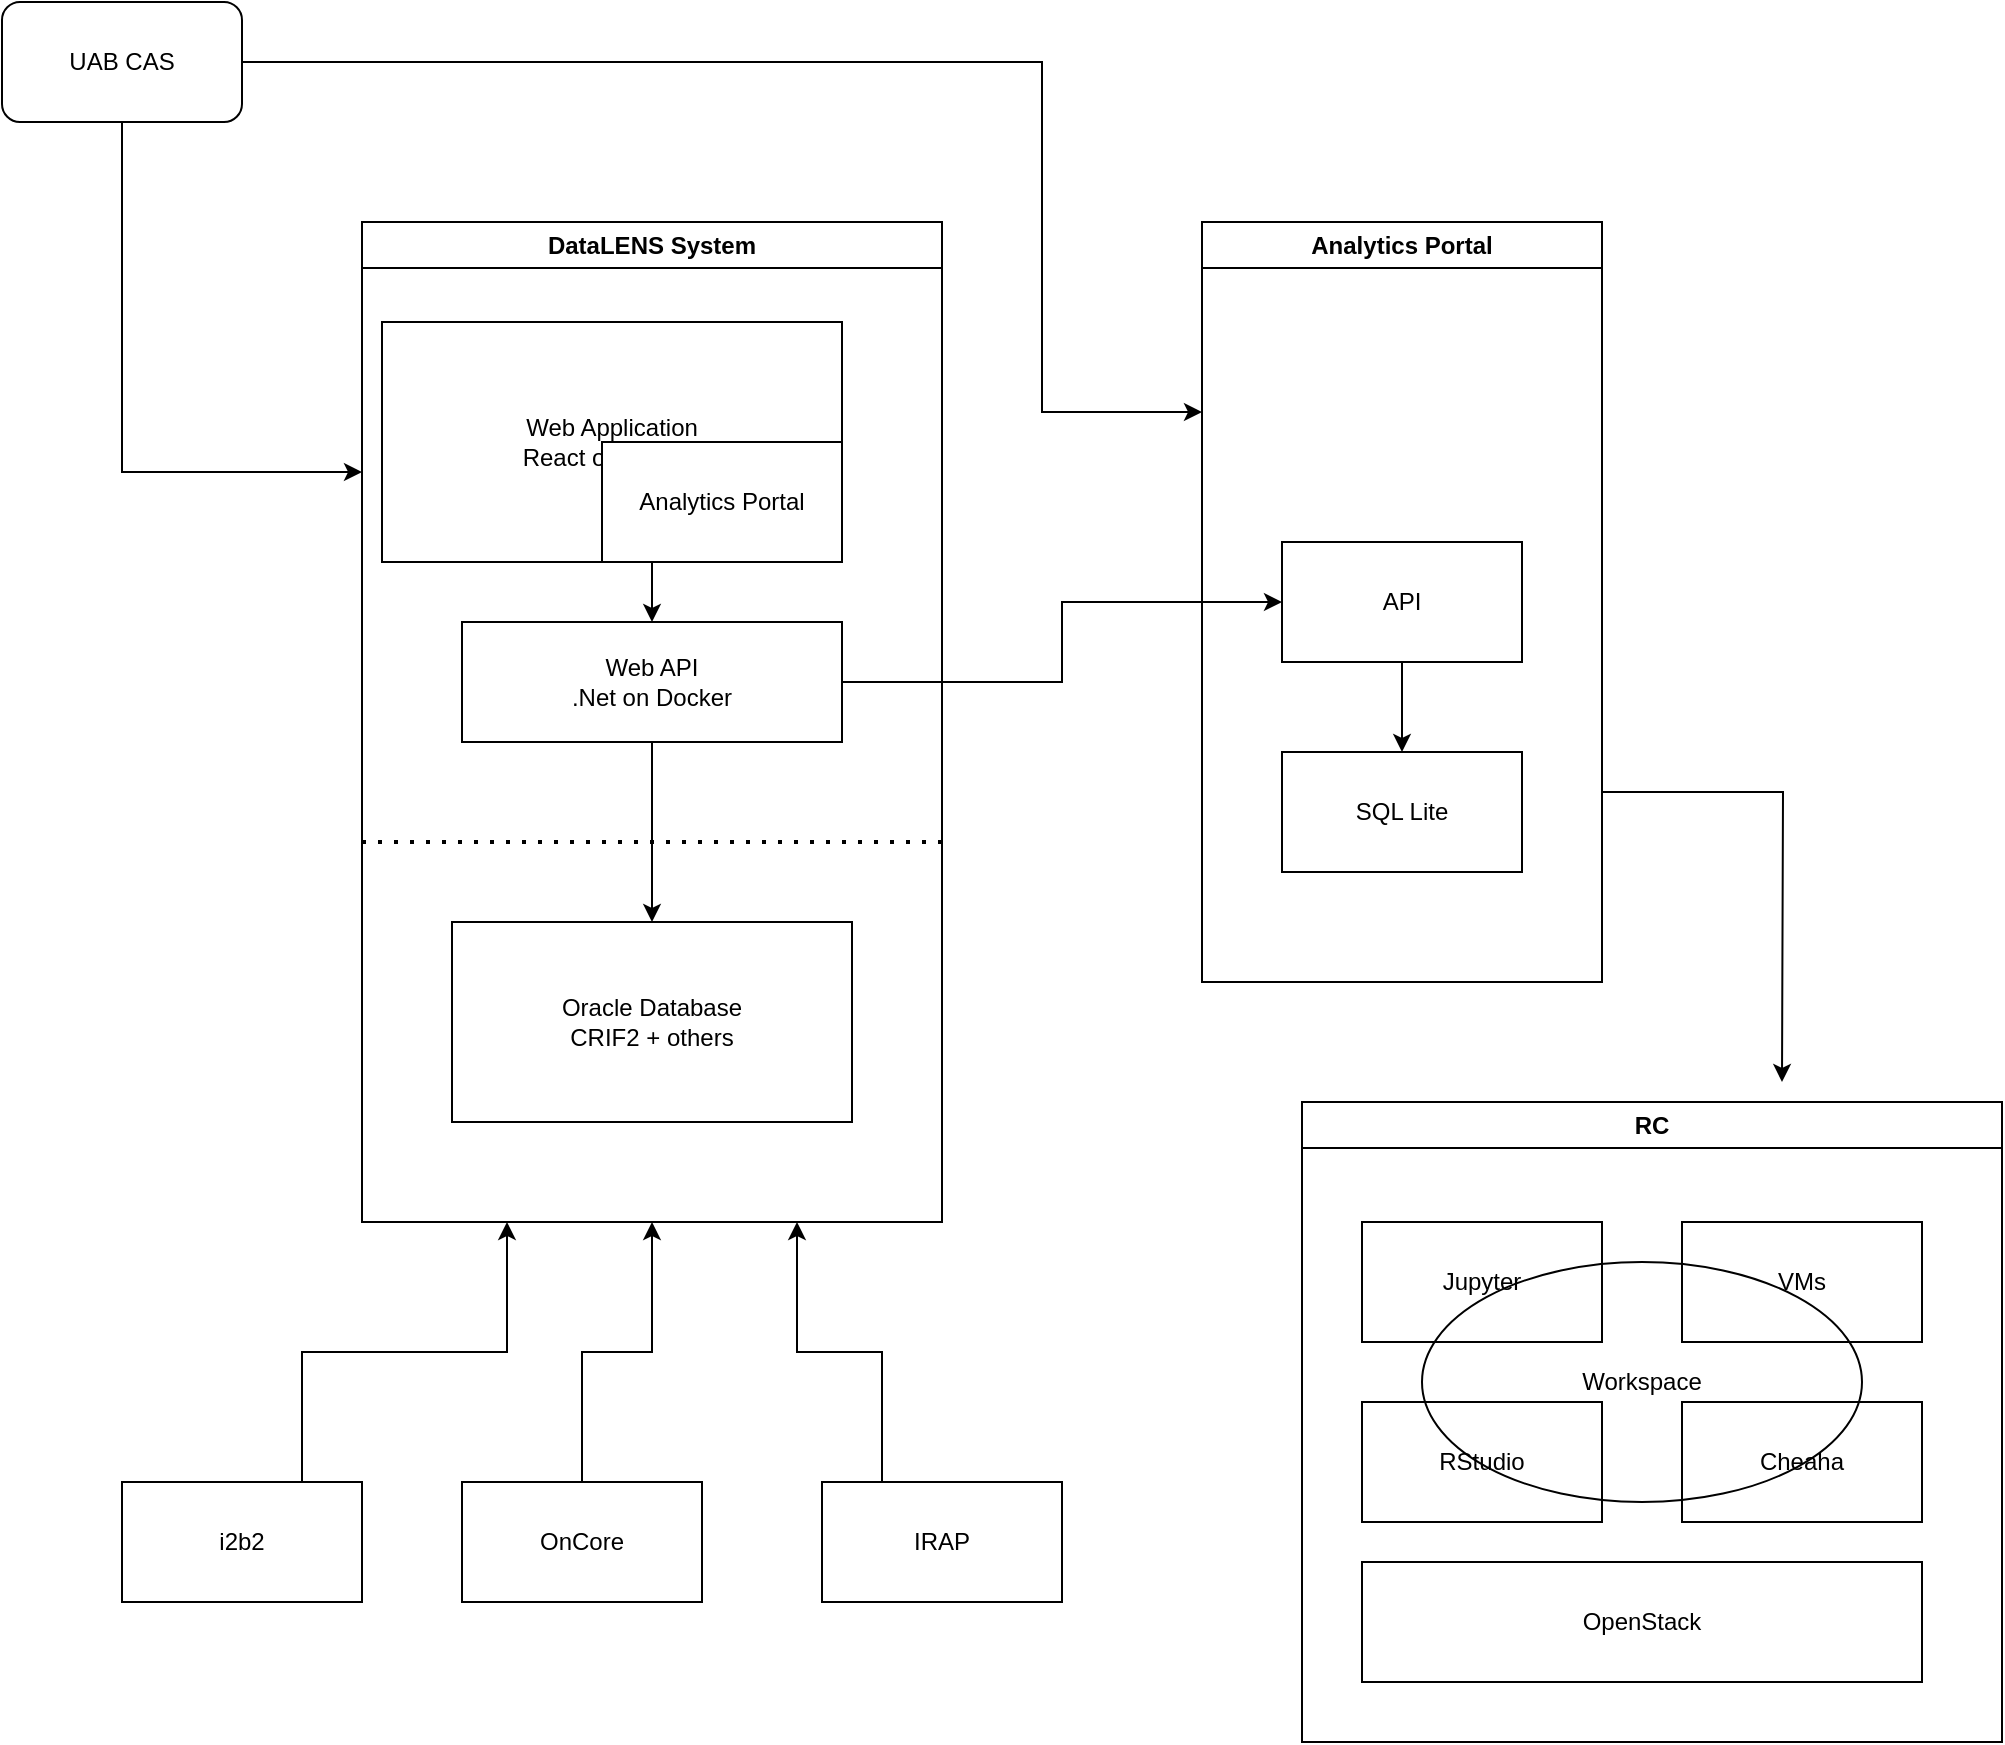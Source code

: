 <mxfile version="22.1.21" type="github">
  <diagram name="Page-1" id="1imymhKwiU-BYw1UDBBa">
    <mxGraphModel dx="1242" dy="1018" grid="1" gridSize="10" guides="1" tooltips="1" connect="1" arrows="1" fold="1" page="1" pageScale="1" pageWidth="1100" pageHeight="850" math="0" shadow="0">
      <root>
        <mxCell id="0" />
        <mxCell id="1" parent="0" />
        <mxCell id="TU9w0p98xSYJ5imqkgNV-8" style="edgeStyle=orthogonalEdgeStyle;rounded=0;orthogonalLoop=1;jettySize=auto;html=1;exitX=0.5;exitY=1;exitDx=0;exitDy=0;entryX=0;entryY=0.25;entryDx=0;entryDy=0;" parent="1" source="TU9w0p98xSYJ5imqkgNV-7" target="TU9w0p98xSYJ5imqkgNV-2" edge="1">
          <mxGeometry relative="1" as="geometry" />
        </mxCell>
        <mxCell id="TU9w0p98xSYJ5imqkgNV-23" style="edgeStyle=orthogonalEdgeStyle;rounded=0;orthogonalLoop=1;jettySize=auto;html=1;exitX=1;exitY=0.5;exitDx=0;exitDy=0;entryX=0;entryY=0.25;entryDx=0;entryDy=0;" parent="1" source="TU9w0p98xSYJ5imqkgNV-7" target="TU9w0p98xSYJ5imqkgNV-18" edge="1">
          <mxGeometry relative="1" as="geometry">
            <Array as="points">
              <mxPoint x="590" y="50" />
              <mxPoint x="590" y="225" />
            </Array>
          </mxGeometry>
        </mxCell>
        <mxCell id="TU9w0p98xSYJ5imqkgNV-7" value="UAB CAS" style="rounded=1;whiteSpace=wrap;html=1;" parent="1" vertex="1">
          <mxGeometry x="70" y="20" width="120" height="60" as="geometry" />
        </mxCell>
        <mxCell id="TU9w0p98xSYJ5imqkgNV-10" value="" style="group" parent="1" vertex="1" connectable="0">
          <mxGeometry x="250" y="130" width="290" height="500" as="geometry" />
        </mxCell>
        <mxCell id="TU9w0p98xSYJ5imqkgNV-2" value="DataLENS System" style="swimlane;whiteSpace=wrap;html=1;" parent="TU9w0p98xSYJ5imqkgNV-10" vertex="1">
          <mxGeometry width="290" height="500" as="geometry" />
        </mxCell>
        <mxCell id="TU9w0p98xSYJ5imqkgNV-5" style="edgeStyle=orthogonalEdgeStyle;rounded=0;orthogonalLoop=1;jettySize=auto;html=1;exitX=0.5;exitY=1;exitDx=0;exitDy=0;entryX=0.5;entryY=0;entryDx=0;entryDy=0;" parent="TU9w0p98xSYJ5imqkgNV-2" source="TU9w0p98xSYJ5imqkgNV-1" target="TU9w0p98xSYJ5imqkgNV-3" edge="1">
          <mxGeometry relative="1" as="geometry" />
        </mxCell>
        <mxCell id="TU9w0p98xSYJ5imqkgNV-1" value="Web Application&lt;br&gt;React on Docker" style="rounded=0;whiteSpace=wrap;html=1;" parent="TU9w0p98xSYJ5imqkgNV-2" vertex="1">
          <mxGeometry x="10" y="50" width="230" height="120" as="geometry" />
        </mxCell>
        <mxCell id="TU9w0p98xSYJ5imqkgNV-6" style="edgeStyle=orthogonalEdgeStyle;rounded=0;orthogonalLoop=1;jettySize=auto;html=1;exitX=0.5;exitY=1;exitDx=0;exitDy=0;entryX=0.5;entryY=0;entryDx=0;entryDy=0;" parent="TU9w0p98xSYJ5imqkgNV-2" source="TU9w0p98xSYJ5imqkgNV-3" target="TU9w0p98xSYJ5imqkgNV-4" edge="1">
          <mxGeometry relative="1" as="geometry" />
        </mxCell>
        <mxCell id="TU9w0p98xSYJ5imqkgNV-3" value="Web API&lt;br&gt;.Net on Docker" style="rounded=0;whiteSpace=wrap;html=1;" parent="TU9w0p98xSYJ5imqkgNV-2" vertex="1">
          <mxGeometry x="50" y="200" width="190" height="60" as="geometry" />
        </mxCell>
        <mxCell id="TU9w0p98xSYJ5imqkgNV-4" value="Oracle Database&lt;br&gt;CRIF2 + others" style="rounded=0;whiteSpace=wrap;html=1;" parent="TU9w0p98xSYJ5imqkgNV-2" vertex="1">
          <mxGeometry x="45" y="350" width="200" height="100" as="geometry" />
        </mxCell>
        <mxCell id="TU9w0p98xSYJ5imqkgNV-33" value="Analytics Portal" style="rounded=0;whiteSpace=wrap;html=1;" parent="TU9w0p98xSYJ5imqkgNV-2" vertex="1">
          <mxGeometry x="120" y="110" width="120" height="60" as="geometry" />
        </mxCell>
        <mxCell id="TU9w0p98xSYJ5imqkgNV-9" value="" style="endArrow=none;dashed=1;html=1;dashPattern=1 3;strokeWidth=2;rounded=0;" parent="TU9w0p98xSYJ5imqkgNV-10" edge="1">
          <mxGeometry width="50" height="50" relative="1" as="geometry">
            <mxPoint y="310" as="sourcePoint" />
            <mxPoint x="290" y="310" as="targetPoint" />
          </mxGeometry>
        </mxCell>
        <mxCell id="TU9w0p98xSYJ5imqkgNV-14" style="edgeStyle=orthogonalEdgeStyle;rounded=0;orthogonalLoop=1;jettySize=auto;html=1;exitX=0.75;exitY=0;exitDx=0;exitDy=0;entryX=0.25;entryY=1;entryDx=0;entryDy=0;" parent="1" source="TU9w0p98xSYJ5imqkgNV-11" target="TU9w0p98xSYJ5imqkgNV-2" edge="1">
          <mxGeometry relative="1" as="geometry" />
        </mxCell>
        <mxCell id="TU9w0p98xSYJ5imqkgNV-11" value="i2b2" style="rounded=0;whiteSpace=wrap;html=1;" parent="1" vertex="1">
          <mxGeometry x="130" y="760" width="120" height="60" as="geometry" />
        </mxCell>
        <mxCell id="TU9w0p98xSYJ5imqkgNV-15" style="edgeStyle=orthogonalEdgeStyle;rounded=0;orthogonalLoop=1;jettySize=auto;html=1;exitX=0.5;exitY=0;exitDx=0;exitDy=0;entryX=0.5;entryY=1;entryDx=0;entryDy=0;" parent="1" source="TU9w0p98xSYJ5imqkgNV-12" target="TU9w0p98xSYJ5imqkgNV-2" edge="1">
          <mxGeometry relative="1" as="geometry" />
        </mxCell>
        <mxCell id="TU9w0p98xSYJ5imqkgNV-12" value="OnCore" style="rounded=0;whiteSpace=wrap;html=1;" parent="1" vertex="1">
          <mxGeometry x="300" y="760" width="120" height="60" as="geometry" />
        </mxCell>
        <mxCell id="TU9w0p98xSYJ5imqkgNV-16" style="edgeStyle=orthogonalEdgeStyle;rounded=0;orthogonalLoop=1;jettySize=auto;html=1;exitX=0.25;exitY=0;exitDx=0;exitDy=0;entryX=0.75;entryY=1;entryDx=0;entryDy=0;" parent="1" source="TU9w0p98xSYJ5imqkgNV-13" target="TU9w0p98xSYJ5imqkgNV-2" edge="1">
          <mxGeometry relative="1" as="geometry" />
        </mxCell>
        <mxCell id="TU9w0p98xSYJ5imqkgNV-13" value="IRAP" style="rounded=0;whiteSpace=wrap;html=1;" parent="1" vertex="1">
          <mxGeometry x="480" y="760" width="120" height="60" as="geometry" />
        </mxCell>
        <mxCell id="TU9w0p98xSYJ5imqkgNV-25" style="edgeStyle=orthogonalEdgeStyle;rounded=0;orthogonalLoop=1;jettySize=auto;html=1;exitX=1;exitY=0.75;exitDx=0;exitDy=0;entryX=0.5;entryY=0;entryDx=0;entryDy=0;" parent="1" source="TU9w0p98xSYJ5imqkgNV-18" edge="1">
          <mxGeometry relative="1" as="geometry">
            <mxPoint x="960" y="560" as="targetPoint" />
          </mxGeometry>
        </mxCell>
        <mxCell id="TU9w0p98xSYJ5imqkgNV-18" value="Analytics Portal" style="swimlane;whiteSpace=wrap;html=1;" parent="1" vertex="1">
          <mxGeometry x="670" y="130" width="200" height="380" as="geometry" />
        </mxCell>
        <mxCell id="TU9w0p98xSYJ5imqkgNV-20" value="SQL Lite" style="rounded=0;whiteSpace=wrap;html=1;" parent="TU9w0p98xSYJ5imqkgNV-18" vertex="1">
          <mxGeometry x="40" y="265" width="120" height="60" as="geometry" />
        </mxCell>
        <mxCell id="TU9w0p98xSYJ5imqkgNV-36" style="edgeStyle=orthogonalEdgeStyle;rounded=0;orthogonalLoop=1;jettySize=auto;html=1;exitX=0.5;exitY=1;exitDx=0;exitDy=0;entryX=0.5;entryY=0;entryDx=0;entryDy=0;" parent="TU9w0p98xSYJ5imqkgNV-18" source="TU9w0p98xSYJ5imqkgNV-21" target="TU9w0p98xSYJ5imqkgNV-20" edge="1">
          <mxGeometry relative="1" as="geometry" />
        </mxCell>
        <mxCell id="TU9w0p98xSYJ5imqkgNV-21" value="API" style="rounded=0;whiteSpace=wrap;html=1;" parent="TU9w0p98xSYJ5imqkgNV-18" vertex="1">
          <mxGeometry x="40" y="160" width="120" height="60" as="geometry" />
        </mxCell>
        <mxCell id="TU9w0p98xSYJ5imqkgNV-26" value="RC" style="swimlane;whiteSpace=wrap;html=1;" parent="1" vertex="1">
          <mxGeometry x="720" y="570" width="350" height="320" as="geometry" />
        </mxCell>
        <mxCell id="TU9w0p98xSYJ5imqkgNV-27" value="Jupyter" style="rounded=0;whiteSpace=wrap;html=1;" parent="TU9w0p98xSYJ5imqkgNV-26" vertex="1">
          <mxGeometry x="30" y="60" width="120" height="60" as="geometry" />
        </mxCell>
        <mxCell id="TU9w0p98xSYJ5imqkgNV-28" value="RStudio" style="rounded=0;whiteSpace=wrap;html=1;" parent="TU9w0p98xSYJ5imqkgNV-26" vertex="1">
          <mxGeometry x="30" y="150" width="120" height="60" as="geometry" />
        </mxCell>
        <mxCell id="TU9w0p98xSYJ5imqkgNV-29" value="VMs" style="rounded=0;whiteSpace=wrap;html=1;" parent="TU9w0p98xSYJ5imqkgNV-26" vertex="1">
          <mxGeometry x="190" y="60" width="120" height="60" as="geometry" />
        </mxCell>
        <mxCell id="TU9w0p98xSYJ5imqkgNV-30" value="Cheaha" style="rounded=0;whiteSpace=wrap;html=1;" parent="TU9w0p98xSYJ5imqkgNV-26" vertex="1">
          <mxGeometry x="190" y="150" width="120" height="60" as="geometry" />
        </mxCell>
        <mxCell id="TU9w0p98xSYJ5imqkgNV-31" value="OpenStack" style="rounded=0;whiteSpace=wrap;html=1;" parent="TU9w0p98xSYJ5imqkgNV-26" vertex="1">
          <mxGeometry x="30" y="230" width="280" height="60" as="geometry" />
        </mxCell>
        <mxCell id="TU9w0p98xSYJ5imqkgNV-35" value="Workspace" style="ellipse;whiteSpace=wrap;html=1;fillColor=none;" parent="TU9w0p98xSYJ5imqkgNV-26" vertex="1">
          <mxGeometry x="60" y="80" width="220" height="120" as="geometry" />
        </mxCell>
        <mxCell id="TU9w0p98xSYJ5imqkgNV-34" style="edgeStyle=orthogonalEdgeStyle;rounded=0;orthogonalLoop=1;jettySize=auto;html=1;exitX=1;exitY=0.5;exitDx=0;exitDy=0;entryX=0;entryY=0.5;entryDx=0;entryDy=0;" parent="1" source="TU9w0p98xSYJ5imqkgNV-3" target="TU9w0p98xSYJ5imqkgNV-21" edge="1">
          <mxGeometry relative="1" as="geometry" />
        </mxCell>
      </root>
    </mxGraphModel>
  </diagram>
</mxfile>
